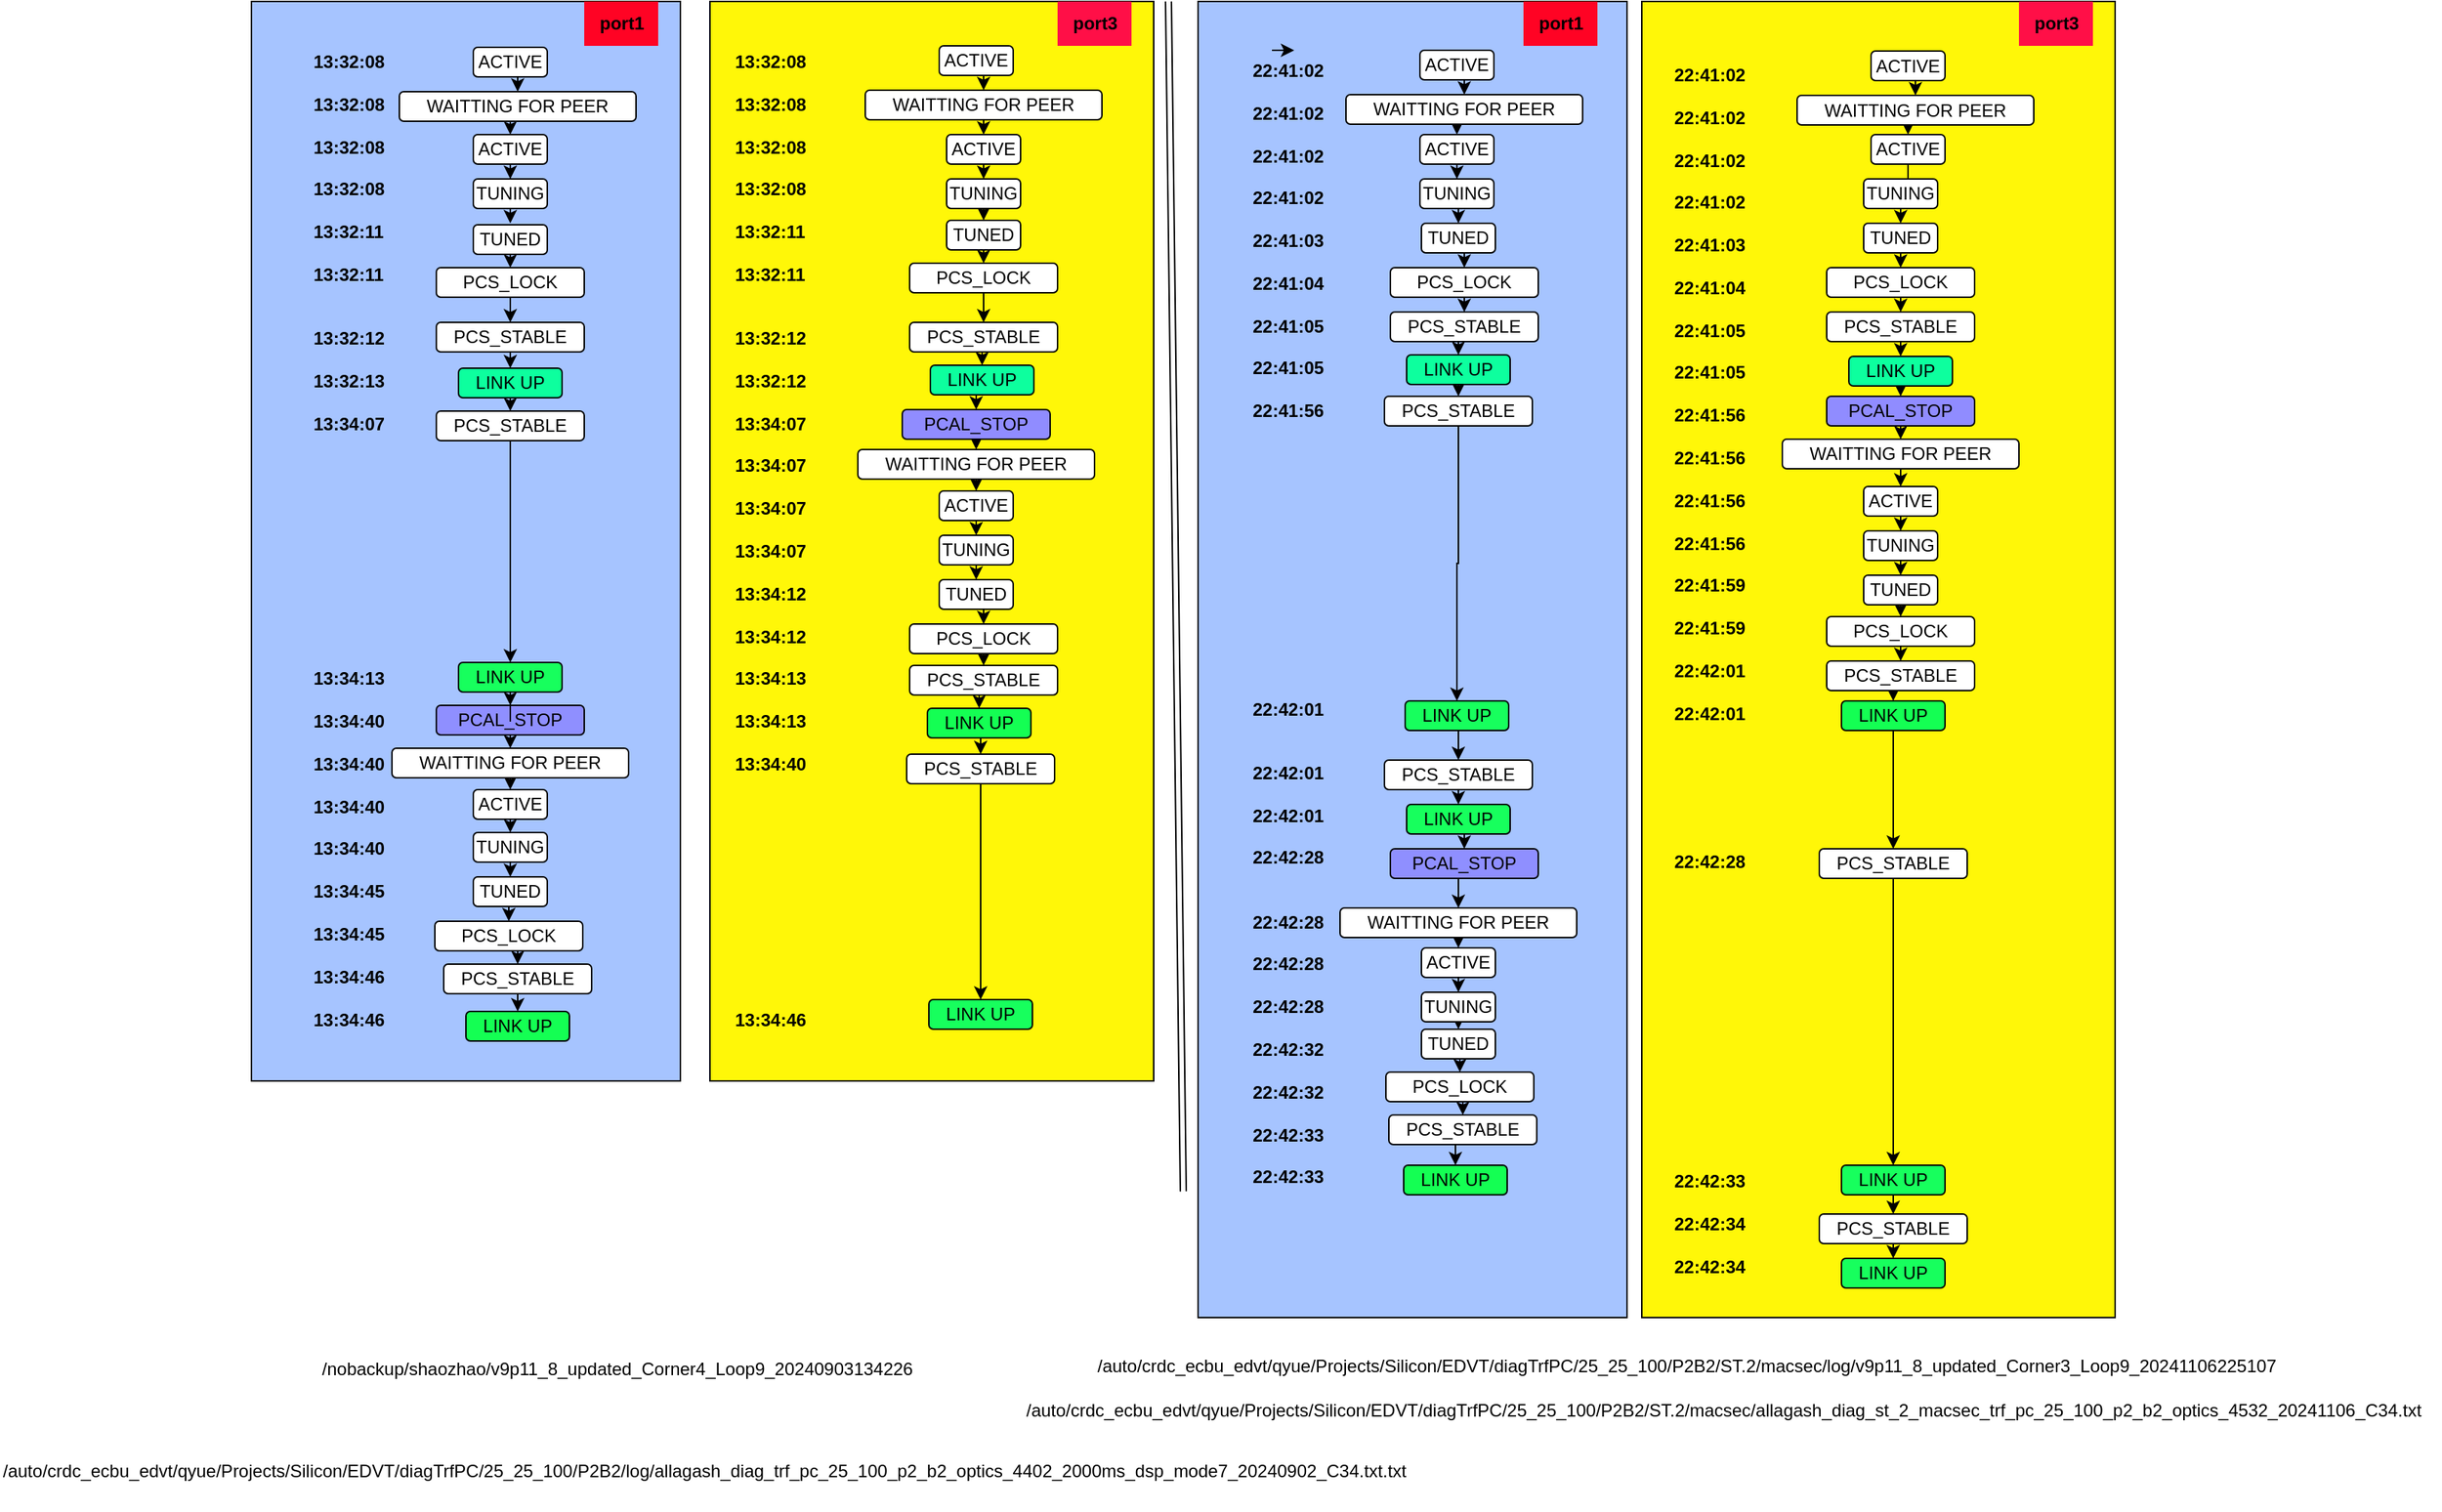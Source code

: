 <mxfile version="24.8.4">
  <diagram name="Page-1" id="fhFAsCIzdXZGrrx_TjSN">
    <mxGraphModel dx="1876" dy="503" grid="1" gridSize="10" guides="1" tooltips="1" connect="1" arrows="1" fold="1" page="1" pageScale="1" pageWidth="850" pageHeight="1100" math="0" shadow="0">
      <root>
        <mxCell id="0" />
        <mxCell id="1" parent="0" />
        <mxCell id="-c0DdPRZS2cD63ygfUqH-153" value="" style="whiteSpace=wrap;html=1;fillColor=#FFF708;" parent="1" vertex="1">
          <mxGeometry x="470" width="300" height="730" as="geometry" />
        </mxCell>
        <mxCell id="-c0DdPRZS2cD63ygfUqH-147" value="" style="whiteSpace=wrap;html=1;fillColor=#A6C4FF;" parent="1" vertex="1">
          <mxGeometry x="160" width="290" height="730" as="geometry" />
        </mxCell>
        <mxCell id="82fhSveqvJyXGWOy6nE--80" value="" style="whiteSpace=wrap;html=1;fillColor=#A6C4FF;" parent="1" vertex="1">
          <mxGeometry x="800" width="290" height="890" as="geometry" />
        </mxCell>
        <mxCell id="82fhSveqvJyXGWOy6nE--79" value="" style="whiteSpace=wrap;html=1;fillColor=#FFF708;" parent="1" vertex="1">
          <mxGeometry x="1100" width="320" height="890" as="geometry" />
        </mxCell>
        <mxCell id="82fhSveqvJyXGWOy6nE--40" style="edgeStyle=orthogonalEdgeStyle;rounded=0;orthogonalLoop=1;jettySize=auto;html=1;exitX=0.5;exitY=1;exitDx=0;exitDy=0;entryX=0.5;entryY=0;entryDx=0;entryDy=0;" parent="1" source="82fhSveqvJyXGWOy6nE--41" target="82fhSveqvJyXGWOy6nE--43" edge="1">
          <mxGeometry relative="1" as="geometry" />
        </mxCell>
        <mxCell id="82fhSveqvJyXGWOy6nE--41" value="ACTIVE" style="rounded=1;whiteSpace=wrap;html=1;" parent="1" vertex="1">
          <mxGeometry x="310" y="31" width="50" height="20" as="geometry" />
        </mxCell>
        <mxCell id="82fhSveqvJyXGWOy6nE--42" style="edgeStyle=orthogonalEdgeStyle;rounded=0;orthogonalLoop=1;jettySize=auto;html=1;exitX=0.5;exitY=1;exitDx=0;exitDy=0;entryX=0.5;entryY=0;entryDx=0;entryDy=0;" parent="1" source="82fhSveqvJyXGWOy6nE--43" target="82fhSveqvJyXGWOy6nE--45" edge="1">
          <mxGeometry relative="1" as="geometry" />
        </mxCell>
        <mxCell id="82fhSveqvJyXGWOy6nE--43" value="WAITTING FOR PEER" style="rounded=1;whiteSpace=wrap;html=1;" parent="1" vertex="1">
          <mxGeometry x="260" y="61" width="160" height="20" as="geometry" />
        </mxCell>
        <mxCell id="82fhSveqvJyXGWOy6nE--44" style="edgeStyle=orthogonalEdgeStyle;rounded=0;orthogonalLoop=1;jettySize=auto;html=1;exitX=0.5;exitY=1;exitDx=0;exitDy=0;" parent="1" source="82fhSveqvJyXGWOy6nE--45" target="82fhSveqvJyXGWOy6nE--47" edge="1">
          <mxGeometry relative="1" as="geometry" />
        </mxCell>
        <mxCell id="82fhSveqvJyXGWOy6nE--45" value="ACTIVE" style="rounded=1;whiteSpace=wrap;html=1;" parent="1" vertex="1">
          <mxGeometry x="310" y="90" width="50" height="20" as="geometry" />
        </mxCell>
        <mxCell id="82fhSveqvJyXGWOy6nE--46" style="edgeStyle=orthogonalEdgeStyle;rounded=0;orthogonalLoop=1;jettySize=auto;html=1;exitX=0.5;exitY=1;exitDx=0;exitDy=0;entryX=0.5;entryY=0;entryDx=0;entryDy=0;" parent="1" source="82fhSveqvJyXGWOy6nE--47" edge="1">
          <mxGeometry relative="1" as="geometry">
            <mxPoint x="335" y="150.0" as="targetPoint" />
          </mxGeometry>
        </mxCell>
        <mxCell id="82fhSveqvJyXGWOy6nE--47" value="TUNING" style="rounded=1;whiteSpace=wrap;html=1;" parent="1" vertex="1">
          <mxGeometry x="310" y="120" width="50" height="20" as="geometry" />
        </mxCell>
        <mxCell id="82fhSveqvJyXGWOy6nE--48" style="edgeStyle=orthogonalEdgeStyle;rounded=0;orthogonalLoop=1;jettySize=auto;html=1;exitX=0.5;exitY=1;exitDx=0;exitDy=0;entryX=0.5;entryY=0;entryDx=0;entryDy=0;" parent="1" source="82fhSveqvJyXGWOy6nE--49" target="82fhSveqvJyXGWOy6nE--51" edge="1">
          <mxGeometry relative="1" as="geometry" />
        </mxCell>
        <mxCell id="82fhSveqvJyXGWOy6nE--49" value="TUNED" style="rounded=1;whiteSpace=wrap;html=1;" parent="1" vertex="1">
          <mxGeometry x="310" y="151" width="50" height="20" as="geometry" />
        </mxCell>
        <mxCell id="82fhSveqvJyXGWOy6nE--50" style="edgeStyle=orthogonalEdgeStyle;rounded=0;orthogonalLoop=1;jettySize=auto;html=1;exitX=0.5;exitY=1;exitDx=0;exitDy=0;entryX=0.5;entryY=0;entryDx=0;entryDy=0;" parent="1" source="82fhSveqvJyXGWOy6nE--51" target="82fhSveqvJyXGWOy6nE--53" edge="1">
          <mxGeometry relative="1" as="geometry" />
        </mxCell>
        <mxCell id="82fhSveqvJyXGWOy6nE--51" value="PCS_LOCK" style="rounded=1;whiteSpace=wrap;html=1;" parent="1" vertex="1">
          <mxGeometry x="285" y="180" width="100" height="20" as="geometry" />
        </mxCell>
        <mxCell id="82fhSveqvJyXGWOy6nE--52" style="edgeStyle=orthogonalEdgeStyle;rounded=0;orthogonalLoop=1;jettySize=auto;html=1;exitX=0.5;exitY=1;exitDx=0;exitDy=0;entryX=0.5;entryY=0;entryDx=0;entryDy=0;" parent="1" source="82fhSveqvJyXGWOy6nE--53" target="82fhSveqvJyXGWOy6nE--55" edge="1">
          <mxGeometry relative="1" as="geometry" />
        </mxCell>
        <mxCell id="82fhSveqvJyXGWOy6nE--53" value="PCS_STABLE" style="rounded=1;whiteSpace=wrap;html=1;" parent="1" vertex="1">
          <mxGeometry x="285" y="217" width="100" height="20" as="geometry" />
        </mxCell>
        <mxCell id="-c0DdPRZS2cD63ygfUqH-4" style="edgeStyle=orthogonalEdgeStyle;rounded=0;orthogonalLoop=1;jettySize=auto;html=1;exitX=0.5;exitY=1;exitDx=0;exitDy=0;entryX=0.5;entryY=0;entryDx=0;entryDy=0;" parent="1" source="82fhSveqvJyXGWOy6nE--55" target="82fhSveqvJyXGWOy6nE--73" edge="1">
          <mxGeometry relative="1" as="geometry" />
        </mxCell>
        <mxCell id="82fhSveqvJyXGWOy6nE--55" value="LINK UP" style="rounded=1;whiteSpace=wrap;html=1;fillColor=#0DFF9E;" parent="1" vertex="1">
          <mxGeometry x="300" y="248" width="70" height="20" as="geometry" />
        </mxCell>
        <mxCell id="82fhSveqvJyXGWOy6nE--56" style="edgeStyle=orthogonalEdgeStyle;rounded=0;orthogonalLoop=1;jettySize=auto;html=1;exitX=0.5;exitY=1;exitDx=0;exitDy=0;entryX=0.5;entryY=0;entryDx=0;entryDy=0;" parent="1" source="82fhSveqvJyXGWOy6nE--57" target="82fhSveqvJyXGWOy6nE--59" edge="1">
          <mxGeometry relative="1" as="geometry" />
        </mxCell>
        <mxCell id="82fhSveqvJyXGWOy6nE--57" value="PCAL_STOP" style="rounded=1;whiteSpace=wrap;html=1;fillColor=#8F8FFF;" parent="1" vertex="1">
          <mxGeometry x="285" y="476" width="100" height="20" as="geometry" />
        </mxCell>
        <mxCell id="82fhSveqvJyXGWOy6nE--58" style="edgeStyle=orthogonalEdgeStyle;rounded=0;orthogonalLoop=1;jettySize=auto;html=1;exitX=0.5;exitY=1;exitDx=0;exitDy=0;entryX=0.5;entryY=0;entryDx=0;entryDy=0;" parent="1" source="82fhSveqvJyXGWOy6nE--59" target="82fhSveqvJyXGWOy6nE--61" edge="1">
          <mxGeometry relative="1" as="geometry" />
        </mxCell>
        <mxCell id="82fhSveqvJyXGWOy6nE--59" value="WAITTING FOR PEER" style="rounded=1;whiteSpace=wrap;html=1;" parent="1" vertex="1">
          <mxGeometry x="255" y="505" width="160" height="20" as="geometry" />
        </mxCell>
        <mxCell id="82fhSveqvJyXGWOy6nE--60" style="edgeStyle=orthogonalEdgeStyle;rounded=0;orthogonalLoop=1;jettySize=auto;html=1;exitX=0.5;exitY=1;exitDx=0;exitDy=0;entryX=0.5;entryY=0;entryDx=0;entryDy=0;" parent="1" source="82fhSveqvJyXGWOy6nE--61" target="82fhSveqvJyXGWOy6nE--63" edge="1">
          <mxGeometry relative="1" as="geometry" />
        </mxCell>
        <mxCell id="82fhSveqvJyXGWOy6nE--61" value="ACTIVE" style="rounded=1;whiteSpace=wrap;html=1;" parent="1" vertex="1">
          <mxGeometry x="310" y="533" width="50" height="20" as="geometry" />
        </mxCell>
        <mxCell id="82fhSveqvJyXGWOy6nE--62" style="edgeStyle=orthogonalEdgeStyle;rounded=0;orthogonalLoop=1;jettySize=auto;html=1;exitX=0.5;exitY=1;exitDx=0;exitDy=0;entryX=0.5;entryY=0;entryDx=0;entryDy=0;" parent="1" source="82fhSveqvJyXGWOy6nE--63" target="82fhSveqvJyXGWOy6nE--65" edge="1">
          <mxGeometry relative="1" as="geometry" />
        </mxCell>
        <mxCell id="82fhSveqvJyXGWOy6nE--63" value="TUNING" style="rounded=1;whiteSpace=wrap;html=1;" parent="1" vertex="1">
          <mxGeometry x="310" y="562" width="50" height="20" as="geometry" />
        </mxCell>
        <mxCell id="82fhSveqvJyXGWOy6nE--64" style="edgeStyle=orthogonalEdgeStyle;rounded=0;orthogonalLoop=1;jettySize=auto;html=1;exitX=0.5;exitY=1;exitDx=0;exitDy=0;entryX=0.5;entryY=0;entryDx=0;entryDy=0;" parent="1" source="82fhSveqvJyXGWOy6nE--65" target="82fhSveqvJyXGWOy6nE--67" edge="1">
          <mxGeometry relative="1" as="geometry" />
        </mxCell>
        <mxCell id="82fhSveqvJyXGWOy6nE--65" value="TUNED" style="rounded=1;whiteSpace=wrap;html=1;" parent="1" vertex="1">
          <mxGeometry x="310" y="592" width="50" height="20" as="geometry" />
        </mxCell>
        <mxCell id="82fhSveqvJyXGWOy6nE--66" style="edgeStyle=orthogonalEdgeStyle;rounded=0;orthogonalLoop=1;jettySize=auto;html=1;exitX=0.5;exitY=1;exitDx=0;exitDy=0;entryX=0.5;entryY=0;entryDx=0;entryDy=0;" parent="1" source="82fhSveqvJyXGWOy6nE--67" target="82fhSveqvJyXGWOy6nE--69" edge="1">
          <mxGeometry relative="1" as="geometry" />
        </mxCell>
        <mxCell id="82fhSveqvJyXGWOy6nE--67" value="PCS_LOCK" style="rounded=1;whiteSpace=wrap;html=1;" parent="1" vertex="1">
          <mxGeometry x="284" y="622" width="100" height="20" as="geometry" />
        </mxCell>
        <mxCell id="82fhSveqvJyXGWOy6nE--68" style="edgeStyle=orthogonalEdgeStyle;rounded=0;orthogonalLoop=1;jettySize=auto;html=1;exitX=0.5;exitY=1;exitDx=0;exitDy=0;entryX=0.5;entryY=0;entryDx=0;entryDy=0;" parent="1" source="82fhSveqvJyXGWOy6nE--69" target="82fhSveqvJyXGWOy6nE--71" edge="1">
          <mxGeometry relative="1" as="geometry" />
        </mxCell>
        <mxCell id="82fhSveqvJyXGWOy6nE--69" value="PCS_STABLE" style="rounded=1;whiteSpace=wrap;html=1;" parent="1" vertex="1">
          <mxGeometry x="290" y="651" width="100" height="20" as="geometry" />
        </mxCell>
        <mxCell id="82fhSveqvJyXGWOy6nE--71" value="LINK UP" style="rounded=1;whiteSpace=wrap;html=1;fillColor=#14FF53;" parent="1" vertex="1">
          <mxGeometry x="305" y="683" width="70" height="20" as="geometry" />
        </mxCell>
        <mxCell id="82fhSveqvJyXGWOy6nE--72" style="edgeStyle=orthogonalEdgeStyle;rounded=0;orthogonalLoop=1;jettySize=auto;html=1;exitX=0.5;exitY=1;exitDx=0;exitDy=0;entryX=0.5;entryY=0;entryDx=0;entryDy=0;" parent="1" source="82fhSveqvJyXGWOy6nE--73" target="82fhSveqvJyXGWOy6nE--74" edge="1">
          <mxGeometry relative="1" as="geometry" />
        </mxCell>
        <mxCell id="82fhSveqvJyXGWOy6nE--73" value="PCS_STABLE" style="rounded=1;whiteSpace=wrap;html=1;" parent="1" vertex="1">
          <mxGeometry x="285" y="277" width="100" height="20" as="geometry" />
        </mxCell>
        <mxCell id="-c0DdPRZS2cD63ygfUqH-5" style="edgeStyle=orthogonalEdgeStyle;rounded=0;orthogonalLoop=1;jettySize=auto;html=1;exitX=0.5;exitY=1;exitDx=0;exitDy=0;" parent="1" source="82fhSveqvJyXGWOy6nE--74" target="82fhSveqvJyXGWOy6nE--57" edge="1">
          <mxGeometry relative="1" as="geometry" />
        </mxCell>
        <mxCell id="82fhSveqvJyXGWOy6nE--74" value="LINK UP" style="rounded=1;whiteSpace=wrap;html=1;fillColor=#17FF5D;" parent="1" vertex="1">
          <mxGeometry x="300" y="447" width="70" height="20" as="geometry" />
        </mxCell>
        <mxCell id="82fhSveqvJyXGWOy6nE--82" value="port1" style="text;html=1;align=center;verticalAlign=middle;resizable=0;points=[];autosize=1;strokeColor=none;fillColor=#FF0324;fontStyle=1" parent="1" vertex="1">
          <mxGeometry x="385" width="50" height="30" as="geometry" />
        </mxCell>
        <mxCell id="-c0DdPRZS2cD63ygfUqH-6" style="edgeStyle=orthogonalEdgeStyle;rounded=0;orthogonalLoop=1;jettySize=auto;html=1;exitX=0.5;exitY=1;exitDx=0;exitDy=0;entryX=0.5;entryY=0;entryDx=0;entryDy=0;" parent="1" source="-c0DdPRZS2cD63ygfUqH-7" target="-c0DdPRZS2cD63ygfUqH-9" edge="1">
          <mxGeometry relative="1" as="geometry" />
        </mxCell>
        <mxCell id="-c0DdPRZS2cD63ygfUqH-7" value="ACTIVE" style="rounded=1;whiteSpace=wrap;html=1;" parent="1" vertex="1">
          <mxGeometry x="625" y="30" width="50" height="20" as="geometry" />
        </mxCell>
        <mxCell id="-c0DdPRZS2cD63ygfUqH-8" style="edgeStyle=orthogonalEdgeStyle;rounded=0;orthogonalLoop=1;jettySize=auto;html=1;exitX=0.5;exitY=1;exitDx=0;exitDy=0;entryX=0.5;entryY=0;entryDx=0;entryDy=0;" parent="1" source="-c0DdPRZS2cD63ygfUqH-9" target="-c0DdPRZS2cD63ygfUqH-11" edge="1">
          <mxGeometry relative="1" as="geometry" />
        </mxCell>
        <mxCell id="-c0DdPRZS2cD63ygfUqH-9" value="WAITTING FOR PEER" style="rounded=1;whiteSpace=wrap;html=1;" parent="1" vertex="1">
          <mxGeometry x="575" y="60" width="160" height="20" as="geometry" />
        </mxCell>
        <mxCell id="-c0DdPRZS2cD63ygfUqH-152" style="edgeStyle=orthogonalEdgeStyle;rounded=0;orthogonalLoop=1;jettySize=auto;html=1;exitX=0.5;exitY=1;exitDx=0;exitDy=0;entryX=0.5;entryY=0;entryDx=0;entryDy=0;" parent="1" source="-c0DdPRZS2cD63ygfUqH-11" target="-c0DdPRZS2cD63ygfUqH-13" edge="1">
          <mxGeometry relative="1" as="geometry" />
        </mxCell>
        <mxCell id="-c0DdPRZS2cD63ygfUqH-11" value="ACTIVE" style="rounded=1;whiteSpace=wrap;html=1;" parent="1" vertex="1">
          <mxGeometry x="630" y="90" width="50" height="20" as="geometry" />
        </mxCell>
        <mxCell id="-c0DdPRZS2cD63ygfUqH-12" style="edgeStyle=orthogonalEdgeStyle;rounded=0;orthogonalLoop=1;jettySize=auto;html=1;exitX=0.5;exitY=1;exitDx=0;exitDy=0;entryX=0.5;entryY=0;entryDx=0;entryDy=0;" parent="1" source="-c0DdPRZS2cD63ygfUqH-13" target="-c0DdPRZS2cD63ygfUqH-15" edge="1">
          <mxGeometry relative="1" as="geometry" />
        </mxCell>
        <mxCell id="-c0DdPRZS2cD63ygfUqH-13" value="TUNING" style="rounded=1;whiteSpace=wrap;html=1;" parent="1" vertex="1">
          <mxGeometry x="630" y="120" width="50" height="20" as="geometry" />
        </mxCell>
        <mxCell id="-c0DdPRZS2cD63ygfUqH-14" style="edgeStyle=orthogonalEdgeStyle;rounded=0;orthogonalLoop=1;jettySize=auto;html=1;exitX=0.5;exitY=1;exitDx=0;exitDy=0;entryX=0.5;entryY=0;entryDx=0;entryDy=0;" parent="1" source="-c0DdPRZS2cD63ygfUqH-15" target="-c0DdPRZS2cD63ygfUqH-17" edge="1">
          <mxGeometry relative="1" as="geometry" />
        </mxCell>
        <mxCell id="-c0DdPRZS2cD63ygfUqH-15" value="TUNED" style="rounded=1;whiteSpace=wrap;html=1;" parent="1" vertex="1">
          <mxGeometry x="630" y="148" width="50" height="20" as="geometry" />
        </mxCell>
        <mxCell id="-c0DdPRZS2cD63ygfUqH-16" style="edgeStyle=orthogonalEdgeStyle;rounded=0;orthogonalLoop=1;jettySize=auto;html=1;exitX=0.5;exitY=1;exitDx=0;exitDy=0;entryX=0.5;entryY=0;entryDx=0;entryDy=0;" parent="1" source="-c0DdPRZS2cD63ygfUqH-17" target="-c0DdPRZS2cD63ygfUqH-19" edge="1">
          <mxGeometry relative="1" as="geometry" />
        </mxCell>
        <mxCell id="-c0DdPRZS2cD63ygfUqH-17" value="PCS_LOCK" style="rounded=1;whiteSpace=wrap;html=1;" parent="1" vertex="1">
          <mxGeometry x="605" y="177" width="100" height="20" as="geometry" />
        </mxCell>
        <mxCell id="-c0DdPRZS2cD63ygfUqH-18" style="edgeStyle=orthogonalEdgeStyle;rounded=0;orthogonalLoop=1;jettySize=auto;html=1;exitX=0.5;exitY=1;exitDx=0;exitDy=0;entryX=0.5;entryY=0;entryDx=0;entryDy=0;" parent="1" source="-c0DdPRZS2cD63ygfUqH-19" target="-c0DdPRZS2cD63ygfUqH-21" edge="1">
          <mxGeometry relative="1" as="geometry" />
        </mxCell>
        <mxCell id="-c0DdPRZS2cD63ygfUqH-19" value="PCS_STABLE" style="rounded=1;whiteSpace=wrap;html=1;" parent="1" vertex="1">
          <mxGeometry x="605" y="217" width="100" height="20" as="geometry" />
        </mxCell>
        <mxCell id="-c0DdPRZS2cD63ygfUqH-20" style="edgeStyle=orthogonalEdgeStyle;rounded=0;orthogonalLoop=1;jettySize=auto;html=1;exitX=0.5;exitY=1;exitDx=0;exitDy=0;entryX=0.5;entryY=0;entryDx=0;entryDy=0;" parent="1" source="-c0DdPRZS2cD63ygfUqH-21" target="-c0DdPRZS2cD63ygfUqH-23" edge="1">
          <mxGeometry relative="1" as="geometry" />
        </mxCell>
        <mxCell id="-c0DdPRZS2cD63ygfUqH-21" value="LINK UP" style="rounded=1;whiteSpace=wrap;html=1;fillColor=#0DFF9E;" parent="1" vertex="1">
          <mxGeometry x="619" y="246" width="70" height="20" as="geometry" />
        </mxCell>
        <mxCell id="-c0DdPRZS2cD63ygfUqH-22" style="edgeStyle=orthogonalEdgeStyle;rounded=0;orthogonalLoop=1;jettySize=auto;html=1;exitX=0.5;exitY=1;exitDx=0;exitDy=0;entryX=0.5;entryY=0;entryDx=0;entryDy=0;" parent="1" source="-c0DdPRZS2cD63ygfUqH-23" target="-c0DdPRZS2cD63ygfUqH-25" edge="1">
          <mxGeometry relative="1" as="geometry" />
        </mxCell>
        <mxCell id="-c0DdPRZS2cD63ygfUqH-23" value="PCAL_STOP" style="rounded=1;whiteSpace=wrap;html=1;fillColor=#908CFF;" parent="1" vertex="1">
          <mxGeometry x="600" y="276" width="100" height="20" as="geometry" />
        </mxCell>
        <mxCell id="-c0DdPRZS2cD63ygfUqH-24" style="edgeStyle=orthogonalEdgeStyle;rounded=0;orthogonalLoop=1;jettySize=auto;html=1;exitX=0.5;exitY=1;exitDx=0;exitDy=0;entryX=0.5;entryY=0;entryDx=0;entryDy=0;" parent="1" source="-c0DdPRZS2cD63ygfUqH-25" target="-c0DdPRZS2cD63ygfUqH-27" edge="1">
          <mxGeometry relative="1" as="geometry" />
        </mxCell>
        <mxCell id="-c0DdPRZS2cD63ygfUqH-25" value="WAITTING FOR PEER" style="rounded=1;whiteSpace=wrap;html=1;" parent="1" vertex="1">
          <mxGeometry x="570" y="303" width="160" height="20" as="geometry" />
        </mxCell>
        <mxCell id="-c0DdPRZS2cD63ygfUqH-26" style="edgeStyle=orthogonalEdgeStyle;rounded=0;orthogonalLoop=1;jettySize=auto;html=1;exitX=0.5;exitY=1;exitDx=0;exitDy=0;entryX=0.5;entryY=0;entryDx=0;entryDy=0;" parent="1" source="-c0DdPRZS2cD63ygfUqH-27" target="-c0DdPRZS2cD63ygfUqH-29" edge="1">
          <mxGeometry relative="1" as="geometry" />
        </mxCell>
        <mxCell id="-c0DdPRZS2cD63ygfUqH-27" value="ACTIVE" style="rounded=1;whiteSpace=wrap;html=1;" parent="1" vertex="1">
          <mxGeometry x="625" y="331" width="50" height="20" as="geometry" />
        </mxCell>
        <mxCell id="-c0DdPRZS2cD63ygfUqH-28" style="edgeStyle=orthogonalEdgeStyle;rounded=0;orthogonalLoop=1;jettySize=auto;html=1;exitX=0.5;exitY=1;exitDx=0;exitDy=0;entryX=0.5;entryY=0;entryDx=0;entryDy=0;" parent="1" source="-c0DdPRZS2cD63ygfUqH-29" target="-c0DdPRZS2cD63ygfUqH-31" edge="1">
          <mxGeometry relative="1" as="geometry" />
        </mxCell>
        <mxCell id="-c0DdPRZS2cD63ygfUqH-29" value="TUNING" style="rounded=1;whiteSpace=wrap;html=1;" parent="1" vertex="1">
          <mxGeometry x="625" y="361" width="50" height="20" as="geometry" />
        </mxCell>
        <mxCell id="-c0DdPRZS2cD63ygfUqH-30" style="edgeStyle=orthogonalEdgeStyle;rounded=0;orthogonalLoop=1;jettySize=auto;html=1;exitX=0.5;exitY=1;exitDx=0;exitDy=0;entryX=0.5;entryY=0;entryDx=0;entryDy=0;" parent="1" source="-c0DdPRZS2cD63ygfUqH-31" target="-c0DdPRZS2cD63ygfUqH-33" edge="1">
          <mxGeometry relative="1" as="geometry" />
        </mxCell>
        <mxCell id="-c0DdPRZS2cD63ygfUqH-31" value="TUNED" style="rounded=1;whiteSpace=wrap;html=1;" parent="1" vertex="1">
          <mxGeometry x="625" y="391" width="50" height="20" as="geometry" />
        </mxCell>
        <mxCell id="-c0DdPRZS2cD63ygfUqH-32" style="edgeStyle=orthogonalEdgeStyle;rounded=0;orthogonalLoop=1;jettySize=auto;html=1;exitX=0.5;exitY=1;exitDx=0;exitDy=0;entryX=0.5;entryY=0;entryDx=0;entryDy=0;" parent="1" source="-c0DdPRZS2cD63ygfUqH-33" target="-c0DdPRZS2cD63ygfUqH-35" edge="1">
          <mxGeometry relative="1" as="geometry" />
        </mxCell>
        <mxCell id="-c0DdPRZS2cD63ygfUqH-33" value="PCS_LOCK" style="rounded=1;whiteSpace=wrap;html=1;" parent="1" vertex="1">
          <mxGeometry x="605" y="421" width="100" height="20" as="geometry" />
        </mxCell>
        <mxCell id="-c0DdPRZS2cD63ygfUqH-34" style="edgeStyle=orthogonalEdgeStyle;rounded=0;orthogonalLoop=1;jettySize=auto;html=1;exitX=0.5;exitY=1;exitDx=0;exitDy=0;entryX=0.5;entryY=0;entryDx=0;entryDy=0;" parent="1" source="-c0DdPRZS2cD63ygfUqH-35" target="-c0DdPRZS2cD63ygfUqH-37" edge="1">
          <mxGeometry relative="1" as="geometry" />
        </mxCell>
        <mxCell id="-c0DdPRZS2cD63ygfUqH-35" value="PCS_STABLE" style="rounded=1;whiteSpace=wrap;html=1;" parent="1" vertex="1">
          <mxGeometry x="605" y="449" width="100" height="20" as="geometry" />
        </mxCell>
        <mxCell id="-c0DdPRZS2cD63ygfUqH-36" style="edgeStyle=orthogonalEdgeStyle;rounded=0;orthogonalLoop=1;jettySize=auto;html=1;exitX=0.5;exitY=1;exitDx=0;exitDy=0;entryX=0.5;entryY=0;entryDx=0;entryDy=0;" parent="1" source="-c0DdPRZS2cD63ygfUqH-37" target="-c0DdPRZS2cD63ygfUqH-39" edge="1">
          <mxGeometry relative="1" as="geometry" />
        </mxCell>
        <mxCell id="-c0DdPRZS2cD63ygfUqH-37" value="LINK UP" style="rounded=1;whiteSpace=wrap;html=1;fillColor=#14FF53;" parent="1" vertex="1">
          <mxGeometry x="617" y="478" width="70" height="20" as="geometry" />
        </mxCell>
        <mxCell id="-c0DdPRZS2cD63ygfUqH-38" style="edgeStyle=orthogonalEdgeStyle;rounded=0;orthogonalLoop=1;jettySize=auto;html=1;exitX=0.5;exitY=1;exitDx=0;exitDy=0;entryX=0.5;entryY=0;entryDx=0;entryDy=0;" parent="1" source="-c0DdPRZS2cD63ygfUqH-39" target="-c0DdPRZS2cD63ygfUqH-40" edge="1">
          <mxGeometry relative="1" as="geometry" />
        </mxCell>
        <mxCell id="-c0DdPRZS2cD63ygfUqH-39" value="PCS_STABLE" style="rounded=1;whiteSpace=wrap;html=1;" parent="1" vertex="1">
          <mxGeometry x="603" y="509" width="100" height="20" as="geometry" />
        </mxCell>
        <mxCell id="-c0DdPRZS2cD63ygfUqH-40" value="LINK UP" style="rounded=1;whiteSpace=wrap;html=1;fillColor=#17FF5D;" parent="1" vertex="1">
          <mxGeometry x="618" y="675" width="70" height="20" as="geometry" />
        </mxCell>
        <mxCell id="-c0DdPRZS2cD63ygfUqH-41" value="port3" style="text;html=1;align=center;verticalAlign=middle;resizable=0;points=[];autosize=1;strokeColor=none;fillColor=#FF0F47;fontStyle=1" parent="1" vertex="1">
          <mxGeometry x="705" width="50" height="30" as="geometry" />
        </mxCell>
        <mxCell id="-c0DdPRZS2cD63ygfUqH-46" style="edgeStyle=orthogonalEdgeStyle;rounded=0;orthogonalLoop=1;jettySize=auto;html=1;exitX=0.5;exitY=1;exitDx=0;exitDy=0;entryX=0.5;entryY=0;entryDx=0;entryDy=0;" parent="1" source="-c0DdPRZS2cD63ygfUqH-47" target="-c0DdPRZS2cD63ygfUqH-49" edge="1">
          <mxGeometry relative="1" as="geometry" />
        </mxCell>
        <mxCell id="-c0DdPRZS2cD63ygfUqH-47" value="ACTIVE" style="rounded=1;whiteSpace=wrap;html=1;" parent="1" vertex="1">
          <mxGeometry x="950" y="33" width="50" height="20" as="geometry" />
        </mxCell>
        <mxCell id="-c0DdPRZS2cD63ygfUqH-48" style="edgeStyle=orthogonalEdgeStyle;rounded=0;orthogonalLoop=1;jettySize=auto;html=1;exitX=0.5;exitY=1;exitDx=0;exitDy=0;entryX=0.5;entryY=0;entryDx=0;entryDy=0;" parent="1" source="-c0DdPRZS2cD63ygfUqH-49" target="-c0DdPRZS2cD63ygfUqH-51" edge="1">
          <mxGeometry relative="1" as="geometry" />
        </mxCell>
        <mxCell id="-c0DdPRZS2cD63ygfUqH-49" value="WAITTING FOR PEER" style="rounded=1;whiteSpace=wrap;html=1;" parent="1" vertex="1">
          <mxGeometry x="900" y="63" width="160" height="20" as="geometry" />
        </mxCell>
        <mxCell id="-c0DdPRZS2cD63ygfUqH-50" style="edgeStyle=orthogonalEdgeStyle;rounded=0;orthogonalLoop=1;jettySize=auto;html=1;exitX=0.5;exitY=1;exitDx=0;exitDy=0;" parent="1" source="-c0DdPRZS2cD63ygfUqH-51" target="-c0DdPRZS2cD63ygfUqH-53" edge="1">
          <mxGeometry relative="1" as="geometry" />
        </mxCell>
        <mxCell id="-c0DdPRZS2cD63ygfUqH-51" value="ACTIVE" style="rounded=1;whiteSpace=wrap;html=1;" parent="1" vertex="1">
          <mxGeometry x="950" y="90" width="50" height="20" as="geometry" />
        </mxCell>
        <mxCell id="-c0DdPRZS2cD63ygfUqH-130" style="edgeStyle=orthogonalEdgeStyle;rounded=0;orthogonalLoop=1;jettySize=auto;html=1;exitX=0.5;exitY=1;exitDx=0;exitDy=0;entryX=0.5;entryY=0;entryDx=0;entryDy=0;" parent="1" source="-c0DdPRZS2cD63ygfUqH-53" target="-c0DdPRZS2cD63ygfUqH-129" edge="1">
          <mxGeometry relative="1" as="geometry" />
        </mxCell>
        <mxCell id="-c0DdPRZS2cD63ygfUqH-53" value="TUNING" style="rounded=1;whiteSpace=wrap;html=1;" parent="1" vertex="1">
          <mxGeometry x="950" y="120" width="50" height="20" as="geometry" />
        </mxCell>
        <mxCell id="-c0DdPRZS2cD63ygfUqH-56" style="edgeStyle=orthogonalEdgeStyle;rounded=0;orthogonalLoop=1;jettySize=auto;html=1;exitX=0.5;exitY=1;exitDx=0;exitDy=0;entryX=0.5;entryY=0;entryDx=0;entryDy=0;" parent="1" source="-c0DdPRZS2cD63ygfUqH-57" target="-c0DdPRZS2cD63ygfUqH-59" edge="1">
          <mxGeometry relative="1" as="geometry" />
        </mxCell>
        <mxCell id="-c0DdPRZS2cD63ygfUqH-57" value="PCS_LOCK" style="rounded=1;whiteSpace=wrap;html=1;" parent="1" vertex="1">
          <mxGeometry x="930" y="180" width="100" height="20" as="geometry" />
        </mxCell>
        <mxCell id="-c0DdPRZS2cD63ygfUqH-58" style="edgeStyle=orthogonalEdgeStyle;rounded=0;orthogonalLoop=1;jettySize=auto;html=1;exitX=0.5;exitY=1;exitDx=0;exitDy=0;entryX=0.5;entryY=0;entryDx=0;entryDy=0;" parent="1" source="-c0DdPRZS2cD63ygfUqH-59" target="-c0DdPRZS2cD63ygfUqH-61" edge="1">
          <mxGeometry relative="1" as="geometry" />
        </mxCell>
        <mxCell id="-c0DdPRZS2cD63ygfUqH-59" value="PCS_STABLE" style="rounded=1;whiteSpace=wrap;html=1;" parent="1" vertex="1">
          <mxGeometry x="930" y="210" width="100" height="20" as="geometry" />
        </mxCell>
        <mxCell id="-c0DdPRZS2cD63ygfUqH-60" style="edgeStyle=orthogonalEdgeStyle;rounded=0;orthogonalLoop=1;jettySize=auto;html=1;exitX=0.5;exitY=1;exitDx=0;exitDy=0;entryX=0.5;entryY=0;entryDx=0;entryDy=0;" parent="1" source="-c0DdPRZS2cD63ygfUqH-61" target="-c0DdPRZS2cD63ygfUqH-78" edge="1">
          <mxGeometry relative="1" as="geometry" />
        </mxCell>
        <mxCell id="-c0DdPRZS2cD63ygfUqH-61" value="LINK UP" style="rounded=1;whiteSpace=wrap;html=1;fillColor=#0DFF9E;" parent="1" vertex="1">
          <mxGeometry x="941" y="239" width="70" height="20" as="geometry" />
        </mxCell>
        <mxCell id="-c0DdPRZS2cD63ygfUqH-139" style="edgeStyle=orthogonalEdgeStyle;rounded=0;orthogonalLoop=1;jettySize=auto;html=1;exitX=0.5;exitY=1;exitDx=0;exitDy=0;entryX=0.5;entryY=0;entryDx=0;entryDy=0;" parent="1" source="-c0DdPRZS2cD63ygfUqH-63" target="-c0DdPRZS2cD63ygfUqH-65" edge="1">
          <mxGeometry relative="1" as="geometry" />
        </mxCell>
        <mxCell id="-c0DdPRZS2cD63ygfUqH-63" value="PCAL_STOP" style="rounded=1;whiteSpace=wrap;html=1;fillColor=#8F8FFF;" parent="1" vertex="1">
          <mxGeometry x="930" y="573" width="100" height="20" as="geometry" />
        </mxCell>
        <mxCell id="-c0DdPRZS2cD63ygfUqH-64" style="edgeStyle=orthogonalEdgeStyle;rounded=0;orthogonalLoop=1;jettySize=auto;html=1;exitX=0.5;exitY=1;exitDx=0;exitDy=0;entryX=0.5;entryY=0;entryDx=0;entryDy=0;" parent="1" source="-c0DdPRZS2cD63ygfUqH-65" target="-c0DdPRZS2cD63ygfUqH-67" edge="1">
          <mxGeometry relative="1" as="geometry" />
        </mxCell>
        <mxCell id="-c0DdPRZS2cD63ygfUqH-65" value="WAITTING FOR PEER" style="rounded=1;whiteSpace=wrap;html=1;" parent="1" vertex="1">
          <mxGeometry x="896" y="613" width="160" height="20" as="geometry" />
        </mxCell>
        <mxCell id="-c0DdPRZS2cD63ygfUqH-66" style="edgeStyle=orthogonalEdgeStyle;rounded=0;orthogonalLoop=1;jettySize=auto;html=1;exitX=0.5;exitY=1;exitDx=0;exitDy=0;entryX=0.5;entryY=0;entryDx=0;entryDy=0;" parent="1" source="-c0DdPRZS2cD63ygfUqH-67" target="-c0DdPRZS2cD63ygfUqH-69" edge="1">
          <mxGeometry relative="1" as="geometry" />
        </mxCell>
        <mxCell id="-c0DdPRZS2cD63ygfUqH-67" value="ACTIVE" style="rounded=1;whiteSpace=wrap;html=1;" parent="1" vertex="1">
          <mxGeometry x="951" y="640" width="50" height="20" as="geometry" />
        </mxCell>
        <mxCell id="-c0DdPRZS2cD63ygfUqH-68" style="edgeStyle=orthogonalEdgeStyle;rounded=0;orthogonalLoop=1;jettySize=auto;html=1;exitX=0.5;exitY=1;exitDx=0;exitDy=0;entryX=0.5;entryY=0;entryDx=0;entryDy=0;" parent="1" source="-c0DdPRZS2cD63ygfUqH-69" target="-c0DdPRZS2cD63ygfUqH-71" edge="1">
          <mxGeometry relative="1" as="geometry" />
        </mxCell>
        <mxCell id="-c0DdPRZS2cD63ygfUqH-69" value="TUNING" style="rounded=1;whiteSpace=wrap;html=1;" parent="1" vertex="1">
          <mxGeometry x="951" y="670" width="50" height="20" as="geometry" />
        </mxCell>
        <mxCell id="-c0DdPRZS2cD63ygfUqH-70" style="edgeStyle=orthogonalEdgeStyle;rounded=0;orthogonalLoop=1;jettySize=auto;html=1;exitX=0.5;exitY=1;exitDx=0;exitDy=0;entryX=0.5;entryY=0;entryDx=0;entryDy=0;" parent="1" source="-c0DdPRZS2cD63ygfUqH-71" target="-c0DdPRZS2cD63ygfUqH-73" edge="1">
          <mxGeometry relative="1" as="geometry" />
        </mxCell>
        <mxCell id="-c0DdPRZS2cD63ygfUqH-71" value="TUNED" style="rounded=1;whiteSpace=wrap;html=1;" parent="1" vertex="1">
          <mxGeometry x="951" y="695" width="50" height="20" as="geometry" />
        </mxCell>
        <mxCell id="-c0DdPRZS2cD63ygfUqH-72" style="edgeStyle=orthogonalEdgeStyle;rounded=0;orthogonalLoop=1;jettySize=auto;html=1;exitX=0.5;exitY=1;exitDx=0;exitDy=0;entryX=0.5;entryY=0;entryDx=0;entryDy=0;" parent="1" source="-c0DdPRZS2cD63ygfUqH-73" target="-c0DdPRZS2cD63ygfUqH-75" edge="1">
          <mxGeometry relative="1" as="geometry" />
        </mxCell>
        <mxCell id="-c0DdPRZS2cD63ygfUqH-73" value="PCS_LOCK" style="rounded=1;whiteSpace=wrap;html=1;" parent="1" vertex="1">
          <mxGeometry x="927" y="724" width="100" height="20" as="geometry" />
        </mxCell>
        <mxCell id="-c0DdPRZS2cD63ygfUqH-74" style="edgeStyle=orthogonalEdgeStyle;rounded=0;orthogonalLoop=1;jettySize=auto;html=1;exitX=0.5;exitY=1;exitDx=0;exitDy=0;entryX=0.5;entryY=0;entryDx=0;entryDy=0;" parent="1" source="-c0DdPRZS2cD63ygfUqH-75" target="-c0DdPRZS2cD63ygfUqH-76" edge="1">
          <mxGeometry relative="1" as="geometry" />
        </mxCell>
        <mxCell id="-c0DdPRZS2cD63ygfUqH-75" value="PCS_STABLE" style="rounded=1;whiteSpace=wrap;html=1;" parent="1" vertex="1">
          <mxGeometry x="929" y="753" width="100" height="20" as="geometry" />
        </mxCell>
        <mxCell id="-c0DdPRZS2cD63ygfUqH-76" value="LINK UP" style="rounded=1;whiteSpace=wrap;html=1;fillColor=#14FF53;" parent="1" vertex="1">
          <mxGeometry x="939" y="787" width="70" height="20" as="geometry" />
        </mxCell>
        <mxCell id="-c0DdPRZS2cD63ygfUqH-77" style="edgeStyle=orthogonalEdgeStyle;rounded=0;orthogonalLoop=1;jettySize=auto;html=1;exitX=0.5;exitY=1;exitDx=0;exitDy=0;entryX=0.5;entryY=0;entryDx=0;entryDy=0;" parent="1" source="-c0DdPRZS2cD63ygfUqH-78" target="-c0DdPRZS2cD63ygfUqH-80" edge="1">
          <mxGeometry relative="1" as="geometry" />
        </mxCell>
        <mxCell id="-c0DdPRZS2cD63ygfUqH-78" value="PCS_STABLE" style="rounded=1;whiteSpace=wrap;html=1;" parent="1" vertex="1">
          <mxGeometry x="926" y="267" width="100" height="20" as="geometry" />
        </mxCell>
        <mxCell id="-c0DdPRZS2cD63ygfUqH-121" style="edgeStyle=orthogonalEdgeStyle;rounded=0;orthogonalLoop=1;jettySize=auto;html=1;exitX=0.5;exitY=1;exitDx=0;exitDy=0;entryX=0.5;entryY=0;entryDx=0;entryDy=0;" parent="1" source="-c0DdPRZS2cD63ygfUqH-80" target="-c0DdPRZS2cD63ygfUqH-119" edge="1">
          <mxGeometry relative="1" as="geometry" />
        </mxCell>
        <mxCell id="-c0DdPRZS2cD63ygfUqH-80" value="LINK UP" style="rounded=1;whiteSpace=wrap;html=1;fillColor=#17FF5D;" parent="1" vertex="1">
          <mxGeometry x="940" y="473" width="70" height="20" as="geometry" />
        </mxCell>
        <mxCell id="-c0DdPRZS2cD63ygfUqH-81" value="port1" style="text;html=1;align=center;verticalAlign=middle;resizable=0;points=[];autosize=1;strokeColor=none;fillColor=#FF0324;fontStyle=1" parent="1" vertex="1">
          <mxGeometry x="1020" width="50" height="30" as="geometry" />
        </mxCell>
        <mxCell id="-c0DdPRZS2cD63ygfUqH-82" style="edgeStyle=orthogonalEdgeStyle;rounded=0;orthogonalLoop=1;jettySize=auto;html=1;exitX=0.5;exitY=1;exitDx=0;exitDy=0;entryX=0.5;entryY=0;entryDx=0;entryDy=0;" parent="1" source="-c0DdPRZS2cD63ygfUqH-83" target="-c0DdPRZS2cD63ygfUqH-85" edge="1">
          <mxGeometry relative="1" as="geometry" />
        </mxCell>
        <mxCell id="-c0DdPRZS2cD63ygfUqH-83" value="ACTIVE" style="rounded=1;whiteSpace=wrap;html=1;" parent="1" vertex="1">
          <mxGeometry x="1255" y="33.5" width="50" height="20" as="geometry" />
        </mxCell>
        <mxCell id="-c0DdPRZS2cD63ygfUqH-84" style="edgeStyle=orthogonalEdgeStyle;rounded=0;orthogonalLoop=1;jettySize=auto;html=1;exitX=0.5;exitY=1;exitDx=0;exitDy=0;entryX=0.5;entryY=0;entryDx=0;entryDy=0;" parent="1" source="-c0DdPRZS2cD63ygfUqH-85" target="-c0DdPRZS2cD63ygfUqH-87" edge="1">
          <mxGeometry relative="1" as="geometry" />
        </mxCell>
        <mxCell id="-c0DdPRZS2cD63ygfUqH-85" value="WAITTING FOR PEER" style="rounded=1;whiteSpace=wrap;html=1;" parent="1" vertex="1">
          <mxGeometry x="1205" y="63.5" width="160" height="20" as="geometry" />
        </mxCell>
        <mxCell id="-c0DdPRZS2cD63ygfUqH-86" style="edgeStyle=orthogonalEdgeStyle;rounded=0;orthogonalLoop=1;jettySize=auto;html=1;exitX=0.5;exitY=1;exitDx=0;exitDy=0;" parent="1" source="-c0DdPRZS2cD63ygfUqH-87" target="-c0DdPRZS2cD63ygfUqH-89" edge="1">
          <mxGeometry relative="1" as="geometry" />
        </mxCell>
        <mxCell id="-c0DdPRZS2cD63ygfUqH-87" value="ACTIVE" style="rounded=1;whiteSpace=wrap;html=1;" parent="1" vertex="1">
          <mxGeometry x="1255" y="90" width="50" height="20" as="geometry" />
        </mxCell>
        <mxCell id="-c0DdPRZS2cD63ygfUqH-88" style="edgeStyle=orthogonalEdgeStyle;rounded=0;orthogonalLoop=1;jettySize=auto;html=1;exitX=0.5;exitY=1;exitDx=0;exitDy=0;entryX=0.5;entryY=0;entryDx=0;entryDy=0;" parent="1" source="-c0DdPRZS2cD63ygfUqH-89" target="-c0DdPRZS2cD63ygfUqH-91" edge="1">
          <mxGeometry relative="1" as="geometry" />
        </mxCell>
        <mxCell id="-c0DdPRZS2cD63ygfUqH-89" value="TUNING" style="rounded=1;whiteSpace=wrap;html=1;" parent="1" vertex="1">
          <mxGeometry x="1250" y="120" width="50" height="20" as="geometry" />
        </mxCell>
        <mxCell id="-c0DdPRZS2cD63ygfUqH-90" style="edgeStyle=orthogonalEdgeStyle;rounded=0;orthogonalLoop=1;jettySize=auto;html=1;exitX=0.5;exitY=1;exitDx=0;exitDy=0;entryX=0.5;entryY=0;entryDx=0;entryDy=0;" parent="1" source="-c0DdPRZS2cD63ygfUqH-91" target="-c0DdPRZS2cD63ygfUqH-93" edge="1">
          <mxGeometry relative="1" as="geometry" />
        </mxCell>
        <mxCell id="-c0DdPRZS2cD63ygfUqH-91" value="TUNED" style="rounded=1;whiteSpace=wrap;html=1;" parent="1" vertex="1">
          <mxGeometry x="1250" y="150" width="50" height="20" as="geometry" />
        </mxCell>
        <mxCell id="-c0DdPRZS2cD63ygfUqH-92" style="edgeStyle=orthogonalEdgeStyle;rounded=0;orthogonalLoop=1;jettySize=auto;html=1;exitX=0.5;exitY=1;exitDx=0;exitDy=0;entryX=0.5;entryY=0;entryDx=0;entryDy=0;" parent="1" source="-c0DdPRZS2cD63ygfUqH-93" target="-c0DdPRZS2cD63ygfUqH-95" edge="1">
          <mxGeometry relative="1" as="geometry" />
        </mxCell>
        <mxCell id="-c0DdPRZS2cD63ygfUqH-93" value="PCS_LOCK" style="rounded=1;whiteSpace=wrap;html=1;" parent="1" vertex="1">
          <mxGeometry x="1225" y="180" width="100" height="20" as="geometry" />
        </mxCell>
        <mxCell id="-c0DdPRZS2cD63ygfUqH-94" style="edgeStyle=orthogonalEdgeStyle;rounded=0;orthogonalLoop=1;jettySize=auto;html=1;exitX=0.5;exitY=1;exitDx=0;exitDy=0;entryX=0.5;entryY=0;entryDx=0;entryDy=0;" parent="1" source="-c0DdPRZS2cD63ygfUqH-95" target="-c0DdPRZS2cD63ygfUqH-97" edge="1">
          <mxGeometry relative="1" as="geometry" />
        </mxCell>
        <mxCell id="-c0DdPRZS2cD63ygfUqH-95" value="PCS_STABLE" style="rounded=1;whiteSpace=wrap;html=1;" parent="1" vertex="1">
          <mxGeometry x="1225" y="210" width="100" height="20" as="geometry" />
        </mxCell>
        <mxCell id="-c0DdPRZS2cD63ygfUqH-96" style="edgeStyle=orthogonalEdgeStyle;rounded=0;orthogonalLoop=1;jettySize=auto;html=1;exitX=0.5;exitY=1;exitDx=0;exitDy=0;entryX=0.5;entryY=0;entryDx=0;entryDy=0;" parent="1" source="-c0DdPRZS2cD63ygfUqH-97" target="-c0DdPRZS2cD63ygfUqH-99" edge="1">
          <mxGeometry relative="1" as="geometry" />
        </mxCell>
        <mxCell id="-c0DdPRZS2cD63ygfUqH-97" value="LINK UP" style="rounded=1;whiteSpace=wrap;html=1;fillColor=#0DFF9E;" parent="1" vertex="1">
          <mxGeometry x="1240" y="240" width="70" height="20" as="geometry" />
        </mxCell>
        <mxCell id="-c0DdPRZS2cD63ygfUqH-98" style="edgeStyle=orthogonalEdgeStyle;rounded=0;orthogonalLoop=1;jettySize=auto;html=1;exitX=0.5;exitY=1;exitDx=0;exitDy=0;entryX=0.5;entryY=0;entryDx=0;entryDy=0;" parent="1" source="-c0DdPRZS2cD63ygfUqH-99" target="-c0DdPRZS2cD63ygfUqH-101" edge="1">
          <mxGeometry relative="1" as="geometry" />
        </mxCell>
        <mxCell id="-c0DdPRZS2cD63ygfUqH-99" value="PCAL_STOP" style="rounded=1;whiteSpace=wrap;html=1;fillColor=#908CFF;" parent="1" vertex="1">
          <mxGeometry x="1225" y="267" width="100" height="20" as="geometry" />
        </mxCell>
        <mxCell id="-c0DdPRZS2cD63ygfUqH-100" style="edgeStyle=orthogonalEdgeStyle;rounded=0;orthogonalLoop=1;jettySize=auto;html=1;exitX=0.5;exitY=1;exitDx=0;exitDy=0;entryX=0.5;entryY=0;entryDx=0;entryDy=0;" parent="1" source="-c0DdPRZS2cD63ygfUqH-101" target="-c0DdPRZS2cD63ygfUqH-103" edge="1">
          <mxGeometry relative="1" as="geometry" />
        </mxCell>
        <mxCell id="-c0DdPRZS2cD63ygfUqH-101" value="WAITTING FOR PEER" style="rounded=1;whiteSpace=wrap;html=1;" parent="1" vertex="1">
          <mxGeometry x="1195" y="296" width="160" height="20" as="geometry" />
        </mxCell>
        <mxCell id="-c0DdPRZS2cD63ygfUqH-102" style="edgeStyle=orthogonalEdgeStyle;rounded=0;orthogonalLoop=1;jettySize=auto;html=1;exitX=0.5;exitY=1;exitDx=0;exitDy=0;entryX=0.5;entryY=0;entryDx=0;entryDy=0;" parent="1" source="-c0DdPRZS2cD63ygfUqH-103" target="-c0DdPRZS2cD63ygfUqH-105" edge="1">
          <mxGeometry relative="1" as="geometry" />
        </mxCell>
        <mxCell id="-c0DdPRZS2cD63ygfUqH-103" value="ACTIVE" style="rounded=1;whiteSpace=wrap;html=1;" parent="1" vertex="1">
          <mxGeometry x="1250" y="328" width="50" height="20" as="geometry" />
        </mxCell>
        <mxCell id="-c0DdPRZS2cD63ygfUqH-104" style="edgeStyle=orthogonalEdgeStyle;rounded=0;orthogonalLoop=1;jettySize=auto;html=1;exitX=0.5;exitY=1;exitDx=0;exitDy=0;entryX=0.5;entryY=0;entryDx=0;entryDy=0;" parent="1" source="-c0DdPRZS2cD63ygfUqH-105" target="-c0DdPRZS2cD63ygfUqH-107" edge="1">
          <mxGeometry relative="1" as="geometry" />
        </mxCell>
        <mxCell id="-c0DdPRZS2cD63ygfUqH-105" value="TUNING" style="rounded=1;whiteSpace=wrap;html=1;" parent="1" vertex="1">
          <mxGeometry x="1250" y="358" width="50" height="20" as="geometry" />
        </mxCell>
        <mxCell id="-c0DdPRZS2cD63ygfUqH-106" style="edgeStyle=orthogonalEdgeStyle;rounded=0;orthogonalLoop=1;jettySize=auto;html=1;exitX=0.5;exitY=1;exitDx=0;exitDy=0;entryX=0.5;entryY=0;entryDx=0;entryDy=0;" parent="1" source="-c0DdPRZS2cD63ygfUqH-107" target="-c0DdPRZS2cD63ygfUqH-109" edge="1">
          <mxGeometry relative="1" as="geometry" />
        </mxCell>
        <mxCell id="-c0DdPRZS2cD63ygfUqH-107" value="TUNED" style="rounded=1;whiteSpace=wrap;html=1;" parent="1" vertex="1">
          <mxGeometry x="1250" y="388" width="50" height="20" as="geometry" />
        </mxCell>
        <mxCell id="-c0DdPRZS2cD63ygfUqH-108" style="edgeStyle=orthogonalEdgeStyle;rounded=0;orthogonalLoop=1;jettySize=auto;html=1;exitX=0.5;exitY=1;exitDx=0;exitDy=0;entryX=0.5;entryY=0;entryDx=0;entryDy=0;" parent="1" source="-c0DdPRZS2cD63ygfUqH-109" target="-c0DdPRZS2cD63ygfUqH-111" edge="1">
          <mxGeometry relative="1" as="geometry" />
        </mxCell>
        <mxCell id="-c0DdPRZS2cD63ygfUqH-109" value="PCS_LOCK" style="rounded=1;whiteSpace=wrap;html=1;" parent="1" vertex="1">
          <mxGeometry x="1225" y="416" width="100" height="20" as="geometry" />
        </mxCell>
        <mxCell id="-c0DdPRZS2cD63ygfUqH-110" style="edgeStyle=orthogonalEdgeStyle;rounded=0;orthogonalLoop=1;jettySize=auto;html=1;exitX=0.5;exitY=1;exitDx=0;exitDy=0;entryX=0.5;entryY=0;entryDx=0;entryDy=0;" parent="1" source="-c0DdPRZS2cD63ygfUqH-111" target="-c0DdPRZS2cD63ygfUqH-113" edge="1">
          <mxGeometry relative="1" as="geometry" />
        </mxCell>
        <mxCell id="-c0DdPRZS2cD63ygfUqH-111" value="PCS_STABLE" style="rounded=1;whiteSpace=wrap;html=1;" parent="1" vertex="1">
          <mxGeometry x="1225" y="446" width="100" height="20" as="geometry" />
        </mxCell>
        <mxCell id="-c0DdPRZS2cD63ygfUqH-112" style="edgeStyle=orthogonalEdgeStyle;rounded=0;orthogonalLoop=1;jettySize=auto;html=1;exitX=0.5;exitY=1;exitDx=0;exitDy=0;entryX=0.5;entryY=0;entryDx=0;entryDy=0;" parent="1" source="-c0DdPRZS2cD63ygfUqH-113" target="-c0DdPRZS2cD63ygfUqH-115" edge="1">
          <mxGeometry relative="1" as="geometry" />
        </mxCell>
        <mxCell id="-c0DdPRZS2cD63ygfUqH-113" value="LINK UP" style="rounded=1;whiteSpace=wrap;html=1;fillColor=#14FF53;" parent="1" vertex="1">
          <mxGeometry x="1235" y="473" width="70" height="20" as="geometry" />
        </mxCell>
        <mxCell id="-c0DdPRZS2cD63ygfUqH-114" style="edgeStyle=orthogonalEdgeStyle;rounded=0;orthogonalLoop=1;jettySize=auto;html=1;exitX=0.5;exitY=1;exitDx=0;exitDy=0;entryX=0.5;entryY=0;entryDx=0;entryDy=0;" parent="1" source="-c0DdPRZS2cD63ygfUqH-115" target="-c0DdPRZS2cD63ygfUqH-116" edge="1">
          <mxGeometry relative="1" as="geometry" />
        </mxCell>
        <mxCell id="-c0DdPRZS2cD63ygfUqH-115" value="PCS_STABLE" style="rounded=1;whiteSpace=wrap;html=1;" parent="1" vertex="1">
          <mxGeometry x="1220" y="573" width="100" height="20" as="geometry" />
        </mxCell>
        <mxCell id="-c0DdPRZS2cD63ygfUqH-145" style="edgeStyle=orthogonalEdgeStyle;rounded=0;orthogonalLoop=1;jettySize=auto;html=1;exitX=0.5;exitY=1;exitDx=0;exitDy=0;entryX=0.5;entryY=0;entryDx=0;entryDy=0;" parent="1" source="-c0DdPRZS2cD63ygfUqH-116" target="-c0DdPRZS2cD63ygfUqH-136" edge="1">
          <mxGeometry relative="1" as="geometry" />
        </mxCell>
        <mxCell id="-c0DdPRZS2cD63ygfUqH-116" value="LINK UP" style="rounded=1;whiteSpace=wrap;html=1;fillColor=#17FF5D;" parent="1" vertex="1">
          <mxGeometry x="1235" y="787" width="70" height="20" as="geometry" />
        </mxCell>
        <mxCell id="-c0DdPRZS2cD63ygfUqH-117" value="port3" style="text;html=1;align=center;verticalAlign=middle;resizable=0;points=[];autosize=1;strokeColor=none;fillColor=#FF0F47;fontStyle=1" parent="1" vertex="1">
          <mxGeometry x="1355" width="50" height="30" as="geometry" />
        </mxCell>
        <mxCell id="-c0DdPRZS2cD63ygfUqH-118" style="edgeStyle=orthogonalEdgeStyle;rounded=0;orthogonalLoop=1;jettySize=auto;html=1;exitX=0.5;exitY=1;exitDx=0;exitDy=0;entryX=0.5;entryY=0;entryDx=0;entryDy=0;" parent="1" source="-c0DdPRZS2cD63ygfUqH-119" target="-c0DdPRZS2cD63ygfUqH-120" edge="1">
          <mxGeometry relative="1" as="geometry" />
        </mxCell>
        <mxCell id="-c0DdPRZS2cD63ygfUqH-119" value="PCS_STABLE" style="rounded=1;whiteSpace=wrap;html=1;" parent="1" vertex="1">
          <mxGeometry x="926" y="513" width="100" height="20" as="geometry" />
        </mxCell>
        <mxCell id="-c0DdPRZS2cD63ygfUqH-138" style="edgeStyle=orthogonalEdgeStyle;rounded=0;orthogonalLoop=1;jettySize=auto;html=1;exitX=0.5;exitY=1;exitDx=0;exitDy=0;entryX=0.5;entryY=0;entryDx=0;entryDy=0;" parent="1" source="-c0DdPRZS2cD63ygfUqH-120" target="-c0DdPRZS2cD63ygfUqH-63" edge="1">
          <mxGeometry relative="1" as="geometry" />
        </mxCell>
        <mxCell id="-c0DdPRZS2cD63ygfUqH-120" value="LINK UP" style="rounded=1;whiteSpace=wrap;html=1;fillColor=#17FF5D;" parent="1" vertex="1">
          <mxGeometry x="941" y="543" width="70" height="20" as="geometry" />
        </mxCell>
        <mxCell id="-c0DdPRZS2cD63ygfUqH-124" value="" style="shape=link;html=1;rounded=0;" parent="1" edge="1">
          <mxGeometry width="100" relative="1" as="geometry">
            <mxPoint x="780" as="sourcePoint" />
            <mxPoint x="790" y="804.706" as="targetPoint" />
          </mxGeometry>
        </mxCell>
        <mxCell id="-c0DdPRZS2cD63ygfUqH-125" value="22:41:02 &#xa;&#xa;22:41:02&#xa;&#xa;22:41:02&#xa;&#xa;22:41:02&#xa;&#xa;22:41:03&#xa;&#xa;22:41:04 &#xa;&#xa;22:41:05&#xa;&#xa;22:41:05 &#xa;&#xa;22:41:56&#xa;&#xa;&#xa;&#xa;&#xa;&#xa;&#xa;&#xa;&#xa;&#xa;&#xa;&#xa;&#xa;&#xa;22:42:01&#xa; &#xa;&#xa;22:42:01&#xa;&#xa;22:42:01&#xa;&#xa;22:42:28&#xa; &#xa;&#xa;22:42:28&#xa;&#xa;22:42:28&#xa;&#xa;22:42:28&#xa;&#xa;22:42:32&#xa;&#xa;22:42:32 &#xa;&#xa;22:42:33&#xa;&#xa;22:42:33" style="text;whiteSpace=wrap;fontStyle=1" parent="1" vertex="1">
          <mxGeometry x="835" y="33" width="60" height="650" as="geometry" />
        </mxCell>
        <mxCell id="-c0DdPRZS2cD63ygfUqH-131" style="edgeStyle=orthogonalEdgeStyle;rounded=0;orthogonalLoop=1;jettySize=auto;html=1;exitX=0.5;exitY=1;exitDx=0;exitDy=0;entryX=0.5;entryY=0;entryDx=0;entryDy=0;" parent="1" source="-c0DdPRZS2cD63ygfUqH-129" target="-c0DdPRZS2cD63ygfUqH-57" edge="1">
          <mxGeometry relative="1" as="geometry" />
        </mxCell>
        <mxCell id="-c0DdPRZS2cD63ygfUqH-129" value="TUNED" style="rounded=1;whiteSpace=wrap;html=1;" parent="1" vertex="1">
          <mxGeometry x="951" y="150" width="50" height="20" as="geometry" />
        </mxCell>
        <mxCell id="-c0DdPRZS2cD63ygfUqH-135" style="edgeStyle=orthogonalEdgeStyle;rounded=0;orthogonalLoop=1;jettySize=auto;html=1;exitX=0.5;exitY=1;exitDx=0;exitDy=0;entryX=0.5;entryY=0;entryDx=0;entryDy=0;" parent="1" source="-c0DdPRZS2cD63ygfUqH-136" target="-c0DdPRZS2cD63ygfUqH-137" edge="1">
          <mxGeometry relative="1" as="geometry" />
        </mxCell>
        <mxCell id="-c0DdPRZS2cD63ygfUqH-136" value="PCS_STABLE" style="rounded=1;whiteSpace=wrap;html=1;" parent="1" vertex="1">
          <mxGeometry x="1220" y="820" width="100" height="20" as="geometry" />
        </mxCell>
        <mxCell id="-c0DdPRZS2cD63ygfUqH-137" value="LINK UP" style="rounded=1;whiteSpace=wrap;html=1;fillColor=#17FF5D;" parent="1" vertex="1">
          <mxGeometry x="1235" y="850" width="70" height="20" as="geometry" />
        </mxCell>
        <mxCell id="-c0DdPRZS2cD63ygfUqH-141" value="22:41:02 &#xa;&#xa;22:41:02&#xa;&#xa;22:41:02&#xa;&#xa;22:41:02&#xa;&#xa;22:41:03&#xa;&#xa;22:41:04 &#xa;&#xa;22:41:05&#xa;&#xa;22:41:05 &#xa;&#xa;22:41:56 &#xa;&#xa;22:41:56&#xa;&#xa;22:41:56&#xa;&#xa;22:41:56&#xa;&#xa;22:41:59&#xa;&#xa;22:41:59 &#xa;&#xa;22:42:01&#xa;&#xa;22:42:01&#xa;&#xa;&#xa;&#xa;&#xa;&#xa;&#xa;22:42:28&#xa;&#xa;&#xa;&#xa;&#xa;&#xa;&#xa;&#xa;&#xa;&#xa;&#xa;&#xa;&#xa;&#xa;&#xa;22:42:33 &#xa;&#xa;22:42:34&#xa;&#xa;22:42:34" style="text;whiteSpace=wrap;fontStyle=1" parent="1" vertex="1">
          <mxGeometry x="1120" y="36" width="80" height="860" as="geometry" />
        </mxCell>
        <mxCell id="-c0DdPRZS2cD63ygfUqH-146" style="edgeStyle=orthogonalEdgeStyle;rounded=0;orthogonalLoop=1;jettySize=auto;html=1;exitX=0.25;exitY=0;exitDx=0;exitDy=0;entryX=0.5;entryY=0;entryDx=0;entryDy=0;" parent="1" source="-c0DdPRZS2cD63ygfUqH-125" target="-c0DdPRZS2cD63ygfUqH-125" edge="1">
          <mxGeometry relative="1" as="geometry" />
        </mxCell>
        <mxCell id="-c0DdPRZS2cD63ygfUqH-148" value="13:32:08 &#xa;&#xa;13:32:08&#xa;&#xa;13:32:08&#xa;&#xa;13:32:08&#xa;&#xa;13:32:11&#xa;&#xa;13:32:11 &#xa;&#xa;&#xa;13:32:12&#xa;&#xa;13:32:13 &#xa;&#xa;13:34:07&#xa;&#xa;&#xa;&#xa;&#xa;&#xa;&#xa;&#xa;&#xa;&#xa;&#xa;&#xa;13:34:13&#xa;&#xa;13:34:40 &#xa;&#xa;13:34:40&#xa;&#xa;13:34:40&#xa;&#xa;13:34:40&#xa;&#xa;13:34:45&#xa;&#xa;13:34:45 &#xa;&#xa;13:34:46&#xa;&#xa;13:34:46" style="text;whiteSpace=wrap;fontStyle=1" parent="1" vertex="1">
          <mxGeometry x="200" y="27" width="80" height="770" as="geometry" />
        </mxCell>
        <mxCell id="-c0DdPRZS2cD63ygfUqH-150" value="13:32:08 &#xa;&#xa;13:32:08&#xa;&#xa;13:32:08&#xa;&#xa;13:32:08&#xa;&#xa;13:32:11&#xa;&#xa;13:32:11  &#xa;&#xa;&#xa;13:32:12&#xa;&#xa;13:32:12&#xa;&#xa;13:34:07 &#xa;&#xa;13:34:07&#xa;&#xa;13:34:07&#xa;&#xa;13:34:07&#xa;&#xa;13:34:12&#xa;&#xa;13:34:12 &#xa;&#xa;13:34:13&#xa;&#xa;13:34:13 &#xa;&#xa;13:34:40&#xa;&#xa;&#xa;&#xa;&#xa;&#xa;&#xa;&#xa;&#xa;&#xa;&#xa;&#xa;13:34:46" style="text;whiteSpace=wrap;fontStyle=1" parent="1" vertex="1">
          <mxGeometry x="485" y="27" width="90" height="770" as="geometry" />
        </mxCell>
        <mxCell id="-c0DdPRZS2cD63ygfUqH-154" value="/nobackup/shaozhao/v9p11_8_updated_Corner4_Loop9_20240903134226" style="text;html=1;align=center;verticalAlign=middle;resizable=0;points=[];autosize=1;strokeColor=none;fillColor=none;" parent="1" vertex="1">
          <mxGeometry x="197" y="910" width="420" height="30" as="geometry" />
        </mxCell>
        <mxCell id="-c0DdPRZS2cD63ygfUqH-155" value="/auto/crdc_ecbu_edvt/qyue/Projects/Silicon/EDVT/diagTrfPC/25_25_100/P2B2/ST.2/macsec/log/v9p11_8_updated_Corner3_Loop9_20241106225107" style="text;html=1;align=center;verticalAlign=middle;resizable=0;points=[];autosize=1;strokeColor=none;fillColor=none;" parent="1" vertex="1">
          <mxGeometry x="720" y="908" width="820" height="30" as="geometry" />
        </mxCell>
        <mxCell id="-c0DdPRZS2cD63ygfUqH-157" value="/auto/crdc_ecbu_edvt/qyue/Projects/Silicon/EDVT/diagTrfPC/25_25_100/P2B2/ST.2/macsec/allagash_diag_st_2_macsec_trf_pc_25_100_p2_b2_optics_4532_20241106_C34.txt" style="text;html=1;align=center;verticalAlign=middle;resizable=0;points=[];autosize=1;strokeColor=none;fillColor=none;" parent="1" vertex="1">
          <mxGeometry x="670" y="938" width="970" height="30" as="geometry" />
        </mxCell>
        <UserObject label="/auto/crdc_ecbu_edvt/qyue/Projects/Silicon/EDVT/diagTrfPC/25_25_100/P2B2/log/allagash_diag_trf_pc_25_100_p2_b2_optics_4402_2000ms_dsp_mode7_20240902_C34.txt.txt" id="-c0DdPRZS2cD63ygfUqH-158">
          <mxCell style="text;whiteSpace=wrap;" parent="1" vertex="1">
            <mxGeometry x="-10" y="980" width="530" height="40" as="geometry" />
          </mxCell>
        </UserObject>
      </root>
    </mxGraphModel>
  </diagram>
</mxfile>
